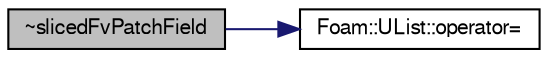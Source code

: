 digraph "~slicedFvPatchField"
{
  bgcolor="transparent";
  edge [fontname="FreeSans",fontsize="10",labelfontname="FreeSans",labelfontsize="10"];
  node [fontname="FreeSans",fontsize="10",shape=record];
  rankdir="LR";
  Node26 [label="~slicedFvPatchField",height=0.2,width=0.4,color="black", fillcolor="grey75", style="filled", fontcolor="black"];
  Node26 -> Node27 [color="midnightblue",fontsize="10",style="solid",fontname="FreeSans"];
  Node27 [label="Foam::UList::operator=",height=0.2,width=0.4,color="black",URL="$a25698.html#a7063d7d45379d3c474db62b47df45eea",tooltip="Assignment of all entries to the given value. "];
}
